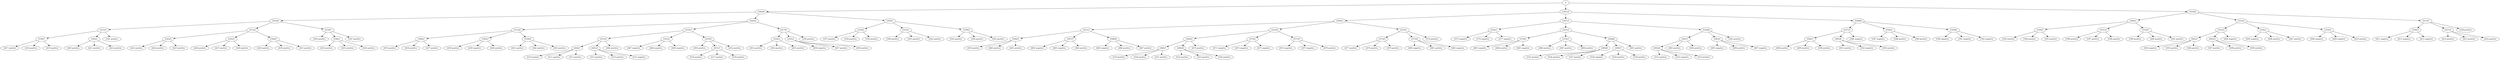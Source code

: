 digraph tree {
    "4";
    "2300x8";
    "2303x6";
    "2312x5";
    "2339x7";
    "2417 positive";
    "2418 positive";
    "2419 positive";
    "2340o1";
    "2420 positive";
    "2421 positive";
    "2422 positive";
    "2341 positive";
    "2313o3";
    "2342x5";
    "2423 positive";
    "2424 positive";
    "2425 positive";
    "2343o1";
    "2426 positive";
    "2427 positive";
    "2428 positive";
    "2344b7";
    "2429 positive";
    "2430 positive";
    "2431 positive";
    "2314b7";
    "2345 positive";
    "2346o1";
    "2432 positive";
    "2433 positive";
    "2434 positive";
    "2347 positive";
    "2304o2";
    "2315x6";
    "2348x1";
    "2435 positive";
    "2436 positive";
    "2437 positive";
    "2349o7";
    "2438 positive";
    "2439 negative";
    "2440 positive";
    "2350b3";
    "2441 positive";
    "2442 positive";
    "2443 positive";
    "2316o5";
    "2351x6";
    "2444x7";
    "2510 positive";
    "2511 positive";
    "2512 positive";
    "2445o3";
    "2513 positive";
    "2514 positive";
    "2515 negative";
    "2446 positive";
    "2352o1";
    "2447 negative";
    "2448 negative";
    "2449 negative";
    "2353b3";
    "2450 positive";
    "2451o7";
    "2516 positive";
    "2517 positive";
    "2518 positive";
    "2452 positive";
    "2317b7";
    "2354x3";
    "2453 positive";
    "2454 positive";
    "2455 positive";
    "2355o1";
    "2456 negative";
    "2457 positive";
    "2458 positive";
    "2356 positive";
    "2305b7";
    "2318x5";
    "2357 positive";
    "2358 positive";
    "2359 positive";
    "2319o1";
    "2360 positive";
    "2361 positive";
    "2362 positive";
    "2320b3";
    "2363 positive";
    "2364 positive";
    "2365 positive";
    "2301o0";
    "2306x2";
    "2321x1";
    "2366x5";
    "2459 positive";
    "2460 positive";
    "2461 positive";
    "2367o7";
    "2462 negative";
    "2463 negative";
    "2464 positive";
    "2368b8";
    "2465 negative";
    "2466 positive";
    "2467 positive";
    "2322o6";
    "2369x5";
    "2468x7";
    "2519 positive";
    "2520 positive";
    "2521 positive";
    "2469o8";
    "2522 positive";
    "2523 positive";
    "2524 positive";
    "2470 positive";
    "2370o1";
    "2471 negative";
    "2472 negative";
    "2473 negative";
    "2371b7";
    "2474 negative";
    "2475 negative";
    "2476 positive";
    "2323b7";
    "2372x5";
    "2477 positive";
    "2478 positive";
    "2479 positive";
    "2373o8";
    "2480 negative";
    "2481 positive";
    "2482 negative";
    "2374 positive";
    "2307o3";
    "2324x1";
    "2375 negative";
    "2376 negative";
    "2377 negative";
    "2325o2";
    "2378x5";
    "2483 negative";
    "2484 positive";
    "2485 negative";
    "2379o1";
    "2486 positive";
    "2487 positive";
    "2488 positive";
    "2380b6";
    "2489x8";
    "2525 positive";
    "2526 positive";
    "2527 positive";
    "2490o7";
    "2528 negative";
    "2529 positive";
    "2530 positive";
    "2491 positive";
    "2326b8";
    "2381x7";
    "2492x6";
    "2531 positive";
    "2532 negative";
    "2533 positive";
    "2493 positive";
    "2494 positive";
    "2382o5";
    "2495 negative";
    "2496 positive";
    "2497 negative";
    "2383 positive";
    "2308b8";
    "2327x5";
    "2384x7";
    "2498 positive";
    "2499 positive";
    "2500 positive";
    "2385o6";
    "2501 positive";
    "2502 negative";
    "2503 positive";
    "2386 negative";
    "2328o1";
    "2387 negative";
    "2388 positive";
    "2389 positive";
    "2329b6";
    "2390 negative";
    "2391 negative";
    "2392 negative";
    "2302b6";
    "2309x1";
    "2330x5";
    "2393 positive";
    "2394 positive";
    "2395 positive";
    "2331o3";
    "2396 positive";
    "2397 positive";
    "2398 positive";
    "2332b7";
    "2399 positive";
    "2400 positive";
    "2401 positive";
    "2310o2";
    "2333x5";
    "2402x7";
    "2504 negative";
    "2505 positive";
    "2506 positive";
    "2403o3";
    "2507 positive";
    "2508 positive";
    "2509 positive";
    "2404 negative";
    "2334o1";
    "2405 negative";
    "2406 positive";
    "2407 positive";
    "2335b3";
    "2408 negative";
    "2409 negative";
    "2410 positive";
    "2311b7";
    "2336x5";
    "2411 negative";
    "2412 negative";
    "2413 negative";
    "2337o3";
    "2414 positive";
    "2415 positive";
    "2416 positive";
    "2338 positive";
    "4" -> "2300x8";
    "4" -> "2301o0";
    "4" -> "2302b6";
    "2300x8" -> "2303x6";
    "2300x8" -> "2304o2";
    "2300x8" -> "2305b7";
    "2303x6" -> "2312x5";
    "2303x6" -> "2313o3";
    "2303x6" -> "2314b7";
    "2312x5" -> "2339x7";
    "2312x5" -> "2340o1";
    "2312x5" -> "2341 positive";
    "2339x7" -> "2417 positive";
    "2339x7" -> "2418 positive";
    "2339x7" -> "2419 positive";
    "2340o1" -> "2420 positive";
    "2340o1" -> "2421 positive";
    "2340o1" -> "2422 positive";
    "2313o3" -> "2342x5";
    "2313o3" -> "2343o1";
    "2313o3" -> "2344b7";
    "2342x5" -> "2423 positive";
    "2342x5" -> "2424 positive";
    "2342x5" -> "2425 positive";
    "2343o1" -> "2426 positive";
    "2343o1" -> "2427 positive";
    "2343o1" -> "2428 positive";
    "2344b7" -> "2429 positive";
    "2344b7" -> "2430 positive";
    "2344b7" -> "2431 positive";
    "2314b7" -> "2345 positive";
    "2314b7" -> "2346o1";
    "2314b7" -> "2347 positive";
    "2346o1" -> "2432 positive";
    "2346o1" -> "2433 positive";
    "2346o1" -> "2434 positive";
    "2304o2" -> "2315x6";
    "2304o2" -> "2316o5";
    "2304o2" -> "2317b7";
    "2315x6" -> "2348x1";
    "2315x6" -> "2349o7";
    "2315x6" -> "2350b3";
    "2348x1" -> "2435 positive";
    "2348x1" -> "2436 positive";
    "2348x1" -> "2437 positive";
    "2349o7" -> "2438 positive";
    "2349o7" -> "2439 negative";
    "2349o7" -> "2440 positive";
    "2350b3" -> "2441 positive";
    "2350b3" -> "2442 positive";
    "2350b3" -> "2443 positive";
    "2316o5" -> "2351x6";
    "2316o5" -> "2352o1";
    "2316o5" -> "2353b3";
    "2351x6" -> "2444x7";
    "2351x6" -> "2445o3";
    "2351x6" -> "2446 positive";
    "2444x7" -> "2510 positive";
    "2444x7" -> "2511 positive";
    "2444x7" -> "2512 positive";
    "2445o3" -> "2513 positive";
    "2445o3" -> "2514 positive";
    "2445o3" -> "2515 negative";
    "2352o1" -> "2447 negative";
    "2352o1" -> "2448 negative";
    "2352o1" -> "2449 negative";
    "2353b3" -> "2450 positive";
    "2353b3" -> "2451o7";
    "2353b3" -> "2452 positive";
    "2451o7" -> "2516 positive";
    "2451o7" -> "2517 positive";
    "2451o7" -> "2518 positive";
    "2317b7" -> "2354x3";
    "2317b7" -> "2355o1";
    "2317b7" -> "2356 positive";
    "2354x3" -> "2453 positive";
    "2354x3" -> "2454 positive";
    "2354x3" -> "2455 positive";
    "2355o1" -> "2456 negative";
    "2355o1" -> "2457 positive";
    "2355o1" -> "2458 positive";
    "2305b7" -> "2318x5";
    "2305b7" -> "2319o1";
    "2305b7" -> "2320b3";
    "2318x5" -> "2357 positive";
    "2318x5" -> "2358 positive";
    "2318x5" -> "2359 positive";
    "2319o1" -> "2360 positive";
    "2319o1" -> "2361 positive";
    "2319o1" -> "2362 positive";
    "2320b3" -> "2363 positive";
    "2320b3" -> "2364 positive";
    "2320b3" -> "2365 positive";
    "2301o0" -> "2306x2";
    "2301o0" -> "2307o3";
    "2301o0" -> "2308b8";
    "2306x2" -> "2321x1";
    "2306x2" -> "2322o6";
    "2306x2" -> "2323b7";
    "2321x1" -> "2366x5";
    "2321x1" -> "2367o7";
    "2321x1" -> "2368b8";
    "2366x5" -> "2459 positive";
    "2366x5" -> "2460 positive";
    "2366x5" -> "2461 positive";
    "2367o7" -> "2462 negative";
    "2367o7" -> "2463 negative";
    "2367o7" -> "2464 positive";
    "2368b8" -> "2465 negative";
    "2368b8" -> "2466 positive";
    "2368b8" -> "2467 positive";
    "2322o6" -> "2369x5";
    "2322o6" -> "2370o1";
    "2322o6" -> "2371b7";
    "2369x5" -> "2468x7";
    "2369x5" -> "2469o8";
    "2369x5" -> "2470 positive";
    "2468x7" -> "2519 positive";
    "2468x7" -> "2520 positive";
    "2468x7" -> "2521 positive";
    "2469o8" -> "2522 positive";
    "2469o8" -> "2523 positive";
    "2469o8" -> "2524 positive";
    "2370o1" -> "2471 negative";
    "2370o1" -> "2472 negative";
    "2370o1" -> "2473 negative";
    "2371b7" -> "2474 negative";
    "2371b7" -> "2475 negative";
    "2371b7" -> "2476 positive";
    "2323b7" -> "2372x5";
    "2323b7" -> "2373o8";
    "2323b7" -> "2374 positive";
    "2372x5" -> "2477 positive";
    "2372x5" -> "2478 positive";
    "2372x5" -> "2479 positive";
    "2373o8" -> "2480 negative";
    "2373o8" -> "2481 positive";
    "2373o8" -> "2482 negative";
    "2307o3" -> "2324x1";
    "2307o3" -> "2325o2";
    "2307o3" -> "2326b8";
    "2324x1" -> "2375 negative";
    "2324x1" -> "2376 negative";
    "2324x1" -> "2377 negative";
    "2325o2" -> "2378x5";
    "2325o2" -> "2379o1";
    "2325o2" -> "2380b6";
    "2378x5" -> "2483 negative";
    "2378x5" -> "2484 positive";
    "2378x5" -> "2485 negative";
    "2379o1" -> "2486 positive";
    "2379o1" -> "2487 positive";
    "2379o1" -> "2488 positive";
    "2380b6" -> "2489x8";
    "2380b6" -> "2490o7";
    "2380b6" -> "2491 positive";
    "2489x8" -> "2525 positive";
    "2489x8" -> "2526 positive";
    "2489x8" -> "2527 positive";
    "2490o7" -> "2528 negative";
    "2490o7" -> "2529 positive";
    "2490o7" -> "2530 positive";
    "2326b8" -> "2381x7";
    "2326b8" -> "2382o5";
    "2326b8" -> "2383 positive";
    "2381x7" -> "2492x6";
    "2381x7" -> "2493 positive";
    "2381x7" -> "2494 positive";
    "2492x6" -> "2531 positive";
    "2492x6" -> "2532 negative";
    "2492x6" -> "2533 positive";
    "2382o5" -> "2495 negative";
    "2382o5" -> "2496 positive";
    "2382o5" -> "2497 negative";
    "2308b8" -> "2327x5";
    "2308b8" -> "2328o1";
    "2308b8" -> "2329b6";
    "2327x5" -> "2384x7";
    "2327x5" -> "2385o6";
    "2327x5" -> "2386 negative";
    "2384x7" -> "2498 positive";
    "2384x7" -> "2499 positive";
    "2384x7" -> "2500 positive";
    "2385o6" -> "2501 positive";
    "2385o6" -> "2502 negative";
    "2385o6" -> "2503 positive";
    "2328o1" -> "2387 negative";
    "2328o1" -> "2388 positive";
    "2328o1" -> "2389 positive";
    "2329b6" -> "2390 negative";
    "2329b6" -> "2391 negative";
    "2329b6" -> "2392 negative";
    "2302b6" -> "2309x1";
    "2302b6" -> "2310o2";
    "2302b6" -> "2311b7";
    "2309x1" -> "2330x5";
    "2309x1" -> "2331o3";
    "2309x1" -> "2332b7";
    "2330x5" -> "2393 positive";
    "2330x5" -> "2394 positive";
    "2330x5" -> "2395 positive";
    "2331o3" -> "2396 positive";
    "2331o3" -> "2397 positive";
    "2331o3" -> "2398 positive";
    "2332b7" -> "2399 positive";
    "2332b7" -> "2400 positive";
    "2332b7" -> "2401 positive";
    "2310o2" -> "2333x5";
    "2310o2" -> "2334o1";
    "2310o2" -> "2335b3";
    "2333x5" -> "2402x7";
    "2333x5" -> "2403o3";
    "2333x5" -> "2404 negative";
    "2402x7" -> "2504 negative";
    "2402x7" -> "2505 positive";
    "2402x7" -> "2506 positive";
    "2403o3" -> "2507 positive";
    "2403o3" -> "2508 positive";
    "2403o3" -> "2509 positive";
    "2334o1" -> "2405 negative";
    "2334o1" -> "2406 positive";
    "2334o1" -> "2407 positive";
    "2335b3" -> "2408 negative";
    "2335b3" -> "2409 negative";
    "2335b3" -> "2410 positive";
    "2311b7" -> "2336x5";
    "2311b7" -> "2337o3";
    "2311b7" -> "2338 positive";
    "2336x5" -> "2411 negative";
    "2336x5" -> "2412 negative";
    "2336x5" -> "2413 negative";
    "2337o3" -> "2414 positive";
    "2337o3" -> "2415 positive";
    "2337o3" -> "2416 positive";
}
